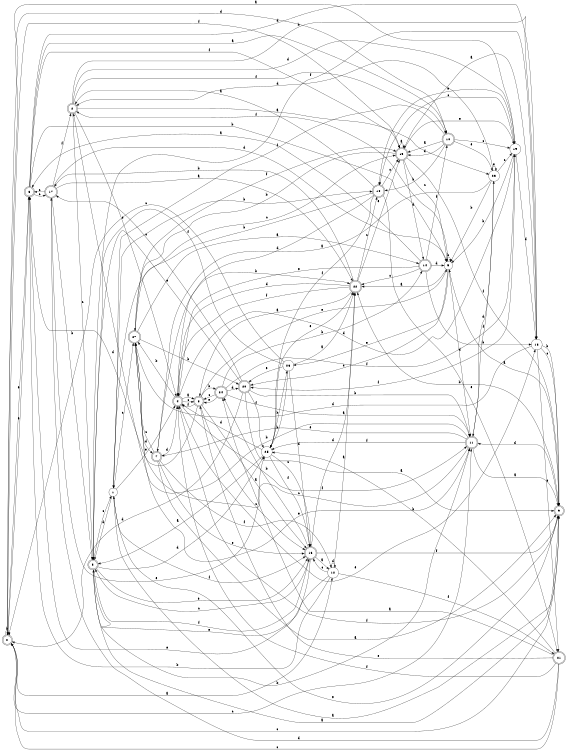 digraph n23_3 {
__start0 [label="" shape="none"];

rankdir=LR;
size="8,5";

s0 [style="rounded,filled", color="black", fillcolor="white" shape="doublecircle", label="0"];
s1 [style="filled", color="black", fillcolor="white" shape="circle", label="1"];
s2 [style="rounded,filled", color="black", fillcolor="white" shape="doublecircle", label="2"];
s3 [style="rounded,filled", color="black", fillcolor="white" shape="doublecircle", label="3"];
s4 [style="rounded,filled", color="black", fillcolor="white" shape="doublecircle", label="4"];
s5 [style="filled", color="black", fillcolor="white" shape="circle", label="5"];
s6 [style="rounded,filled", color="black", fillcolor="white" shape="doublecircle", label="6"];
s7 [style="rounded,filled", color="black", fillcolor="white" shape="doublecircle", label="7"];
s8 [style="rounded,filled", color="black", fillcolor="white" shape="doublecircle", label="8"];
s9 [style="rounded,filled", color="black", fillcolor="white" shape="doublecircle", label="9"];
s10 [style="rounded,filled", color="black", fillcolor="white" shape="doublecircle", label="10"];
s11 [style="rounded,filled", color="black", fillcolor="white" shape="doublecircle", label="11"];
s12 [style="filled", color="black", fillcolor="white" shape="circle", label="12"];
s13 [style="filled", color="black", fillcolor="white" shape="circle", label="13"];
s14 [style="rounded,filled", color="black", fillcolor="white" shape="doublecircle", label="14"];
s15 [style="rounded,filled", color="black", fillcolor="white" shape="doublecircle", label="15"];
s16 [style="rounded,filled", color="black", fillcolor="white" shape="doublecircle", label="16"];
s17 [style="rounded,filled", color="black", fillcolor="white" shape="doublecircle", label="17"];
s18 [style="rounded,filled", color="black", fillcolor="white" shape="doublecircle", label="18"];
s19 [style="filled", color="black", fillcolor="white" shape="circle", label="19"];
s20 [style="rounded,filled", color="black", fillcolor="white" shape="doublecircle", label="20"];
s21 [style="rounded,filled", color="black", fillcolor="white" shape="doublecircle", label="21"];
s22 [style="rounded,filled", color="black", fillcolor="white" shape="doublecircle", label="22"];
s23 [style="filled", color="black", fillcolor="white" shape="circle", label="23"];
s24 [style="rounded,filled", color="black", fillcolor="white" shape="doublecircle", label="24"];
s25 [style="filled", color="black", fillcolor="white" shape="circle", label="25"];
s26 [style="filled", color="black", fillcolor="white" shape="circle", label="26"];
s27 [style="rounded,filled", color="black", fillcolor="white" shape="doublecircle", label="27"];
s0 -> s12 [label="a"];
s0 -> s0 [label="b"];
s0 -> s11 [label="c"];
s0 -> s10 [label="d"];
s0 -> s6 [label="e"];
s0 -> s15 [label="f"];
s1 -> s9 [label="a"];
s1 -> s18 [label="b"];
s1 -> s27 [label="c"];
s1 -> s3 [label="d"];
s1 -> s4 [label="e"];
s1 -> s16 [label="f"];
s2 -> s23 [label="a"];
s2 -> s13 [label="b"];
s2 -> s3 [label="c"];
s2 -> s19 [label="d"];
s2 -> s4 [label="e"];
s2 -> s10 [label="f"];
s3 -> s9 [label="a"];
s3 -> s11 [label="b"];
s3 -> s1 [label="c"];
s3 -> s25 [label="d"];
s3 -> s16 [label="e"];
s3 -> s16 [label="f"];
s4 -> s8 [label="a"];
s4 -> s27 [label="b"];
s4 -> s8 [label="c"];
s4 -> s19 [label="d"];
s4 -> s13 [label="e"];
s4 -> s11 [label="f"];
s5 -> s22 [label="a"];
s5 -> s5 [label="b"];
s5 -> s20 [label="c"];
s5 -> s11 [label="d"];
s5 -> s26 [label="e"];
s5 -> s2 [label="f"];
s6 -> s10 [label="a"];
s6 -> s5 [label="b"];
s6 -> s17 [label="c"];
s6 -> s13 [label="d"];
s6 -> s0 [label="e"];
s6 -> s15 [label="f"];
s7 -> s9 [label="a"];
s7 -> s22 [label="b"];
s7 -> s27 [label="c"];
s7 -> s4 [label="d"];
s7 -> s16 [label="e"];
s7 -> s12 [label="f"];
s8 -> s16 [label="a"];
s8 -> s24 [label="b"];
s8 -> s16 [label="c"];
s8 -> s6 [label="d"];
s8 -> s5 [label="e"];
s8 -> s4 [label="f"];
s9 -> s5 [label="a"];
s9 -> s22 [label="b"];
s9 -> s0 [label="c"];
s9 -> s11 [label="d"];
s9 -> s1 [label="e"];
s9 -> s4 [label="f"];
s10 -> s15 [label="a"];
s10 -> s18 [label="b"];
s10 -> s19 [label="c"];
s10 -> s15 [label="d"];
s10 -> s23 [label="e"];
s10 -> s1 [label="f"];
s11 -> s9 [label="a"];
s11 -> s2 [label="b"];
s11 -> s27 [label="c"];
s11 -> s23 [label="d"];
s11 -> s7 [label="e"];
s11 -> s25 [label="f"];
s12 -> s22 [label="a"];
s12 -> s6 [label="b"];
s12 -> s16 [label="c"];
s12 -> s12 [label="d"];
s12 -> s3 [label="e"];
s12 -> s21 [label="f"];
s13 -> s15 [label="a"];
s13 -> s9 [label="b"];
s13 -> s9 [label="c"];
s13 -> s27 [label="d"];
s13 -> s21 [label="e"];
s13 -> s3 [label="f"];
s14 -> s6 [label="a"];
s14 -> s13 [label="b"];
s14 -> s22 [label="c"];
s14 -> s5 [label="d"];
s14 -> s4 [label="e"];
s14 -> s10 [label="f"];
s15 -> s15 [label="a"];
s15 -> s27 [label="b"];
s15 -> s5 [label="c"];
s15 -> s14 [label="d"];
s15 -> s19 [label="e"];
s15 -> s9 [label="f"];
s16 -> s12 [label="a"];
s16 -> s24 [label="b"];
s16 -> s3 [label="c"];
s16 -> s22 [label="d"];
s16 -> s6 [label="e"];
s16 -> s9 [label="f"];
s17 -> s22 [label="a"];
s17 -> s3 [label="b"];
s17 -> s6 [label="c"];
s17 -> s5 [label="d"];
s17 -> s25 [label="e"];
s17 -> s2 [label="f"];
s18 -> s2 [label="a"];
s18 -> s1 [label="b"];
s18 -> s15 [label="c"];
s18 -> s4 [label="d"];
s18 -> s21 [label="e"];
s18 -> s25 [label="f"];
s19 -> s0 [label="a"];
s19 -> s5 [label="b"];
s19 -> s18 [label="c"];
s19 -> s13 [label="d"];
s19 -> s18 [label="e"];
s19 -> s20 [label="f"];
s20 -> s9 [label="a"];
s20 -> s11 [label="b"];
s20 -> s17 [label="c"];
s20 -> s0 [label="d"];
s20 -> s3 [label="e"];
s20 -> s25 [label="f"];
s21 -> s24 [label="a"];
s21 -> s25 [label="b"];
s21 -> s0 [label="c"];
s21 -> s17 [label="d"];
s21 -> s8 [label="e"];
s21 -> s4 [label="f"];
s22 -> s8 [label="a"];
s22 -> s17 [label="b"];
s22 -> s18 [label="c"];
s22 -> s4 [label="d"];
s22 -> s15 [label="e"];
s22 -> s4 [label="f"];
s23 -> s7 [label="a"];
s23 -> s5 [label="b"];
s23 -> s19 [label="c"];
s23 -> s2 [label="d"];
s23 -> s23 [label="e"];
s23 -> s11 [label="f"];
s24 -> s11 [label="a"];
s24 -> s14 [label="b"];
s24 -> s8 [label="c"];
s24 -> s20 [label="d"];
s24 -> s8 [label="e"];
s24 -> s19 [label="f"];
s25 -> s3 [label="a"];
s25 -> s26 [label="b"];
s25 -> s16 [label="c"];
s25 -> s4 [label="d"];
s25 -> s22 [label="e"];
s25 -> s16 [label="f"];
s26 -> s22 [label="a"];
s26 -> s25 [label="b"];
s26 -> s0 [label="c"];
s26 -> s16 [label="d"];
s26 -> s20 [label="e"];
s26 -> s3 [label="f"];
s27 -> s14 [label="a"];
s27 -> s20 [label="b"];
s27 -> s15 [label="c"];
s27 -> s7 [label="d"];
s27 -> s11 [label="e"];
s27 -> s15 [label="f"];

}